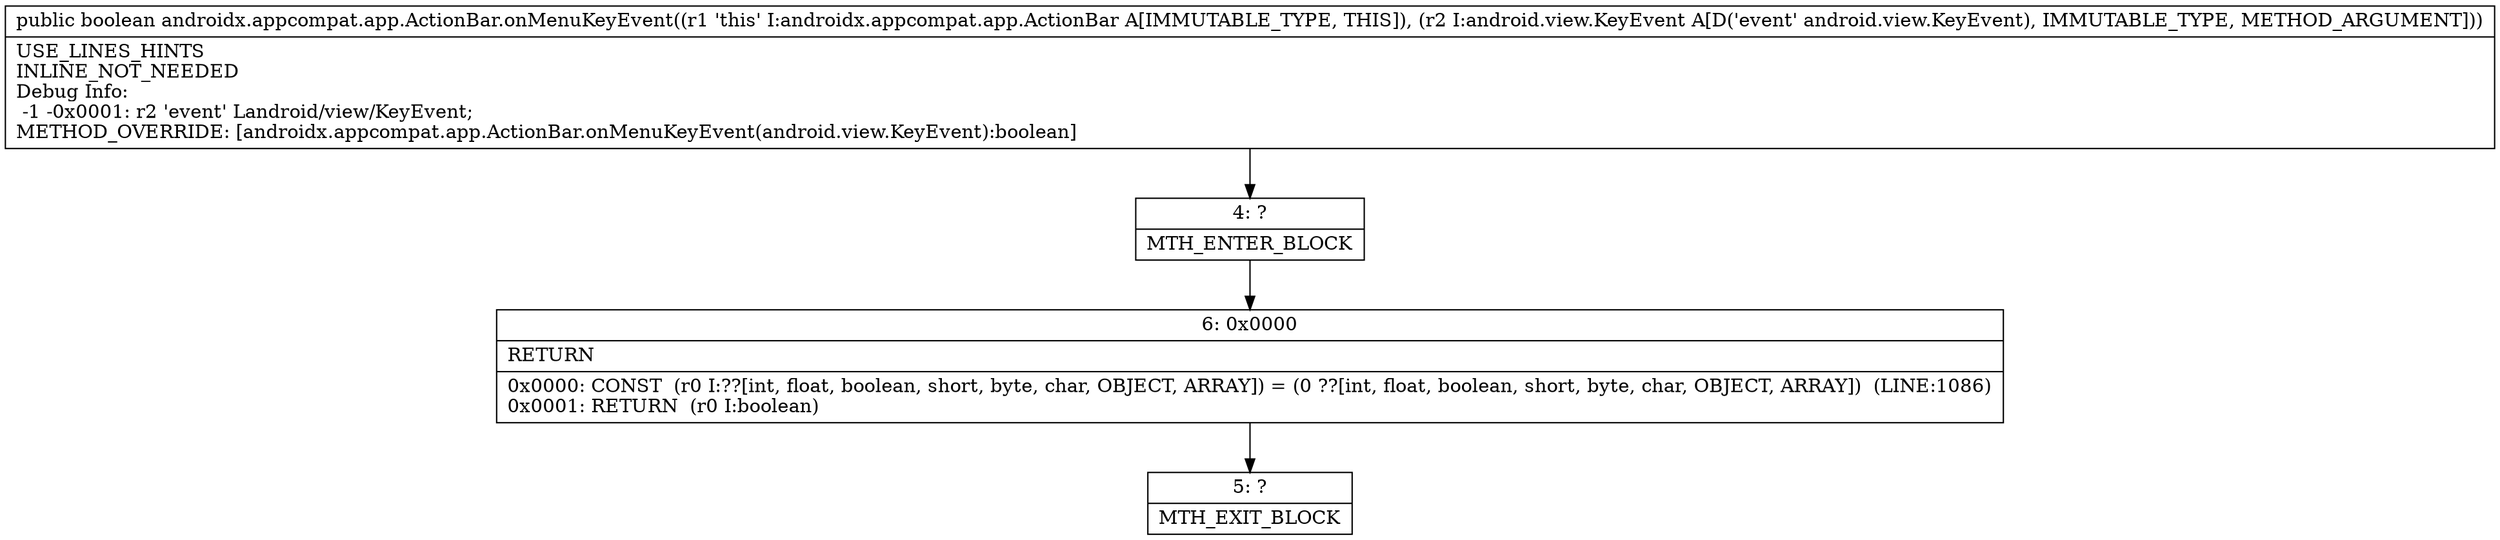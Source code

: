digraph "CFG forandroidx.appcompat.app.ActionBar.onMenuKeyEvent(Landroid\/view\/KeyEvent;)Z" {
Node_4 [shape=record,label="{4\:\ ?|MTH_ENTER_BLOCK\l}"];
Node_6 [shape=record,label="{6\:\ 0x0000|RETURN\l|0x0000: CONST  (r0 I:??[int, float, boolean, short, byte, char, OBJECT, ARRAY]) = (0 ??[int, float, boolean, short, byte, char, OBJECT, ARRAY])  (LINE:1086)\l0x0001: RETURN  (r0 I:boolean) \l}"];
Node_5 [shape=record,label="{5\:\ ?|MTH_EXIT_BLOCK\l}"];
MethodNode[shape=record,label="{public boolean androidx.appcompat.app.ActionBar.onMenuKeyEvent((r1 'this' I:androidx.appcompat.app.ActionBar A[IMMUTABLE_TYPE, THIS]), (r2 I:android.view.KeyEvent A[D('event' android.view.KeyEvent), IMMUTABLE_TYPE, METHOD_ARGUMENT]))  | USE_LINES_HINTS\lINLINE_NOT_NEEDED\lDebug Info:\l  \-1 \-0x0001: r2 'event' Landroid\/view\/KeyEvent;\lMETHOD_OVERRIDE: [androidx.appcompat.app.ActionBar.onMenuKeyEvent(android.view.KeyEvent):boolean]\l}"];
MethodNode -> Node_4;Node_4 -> Node_6;
Node_6 -> Node_5;
}

